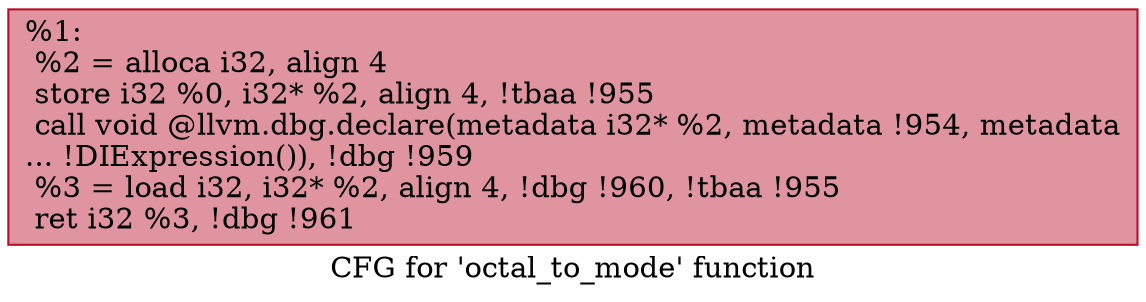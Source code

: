 digraph "CFG for 'octal_to_mode' function" {
	label="CFG for 'octal_to_mode' function";

	Node0x21d6ef0 [shape=record,color="#b70d28ff", style=filled, fillcolor="#b70d2870",label="{%1:\l  %2 = alloca i32, align 4\l  store i32 %0, i32* %2, align 4, !tbaa !955\l  call void @llvm.dbg.declare(metadata i32* %2, metadata !954, metadata\l... !DIExpression()), !dbg !959\l  %3 = load i32, i32* %2, align 4, !dbg !960, !tbaa !955\l  ret i32 %3, !dbg !961\l}"];
}
